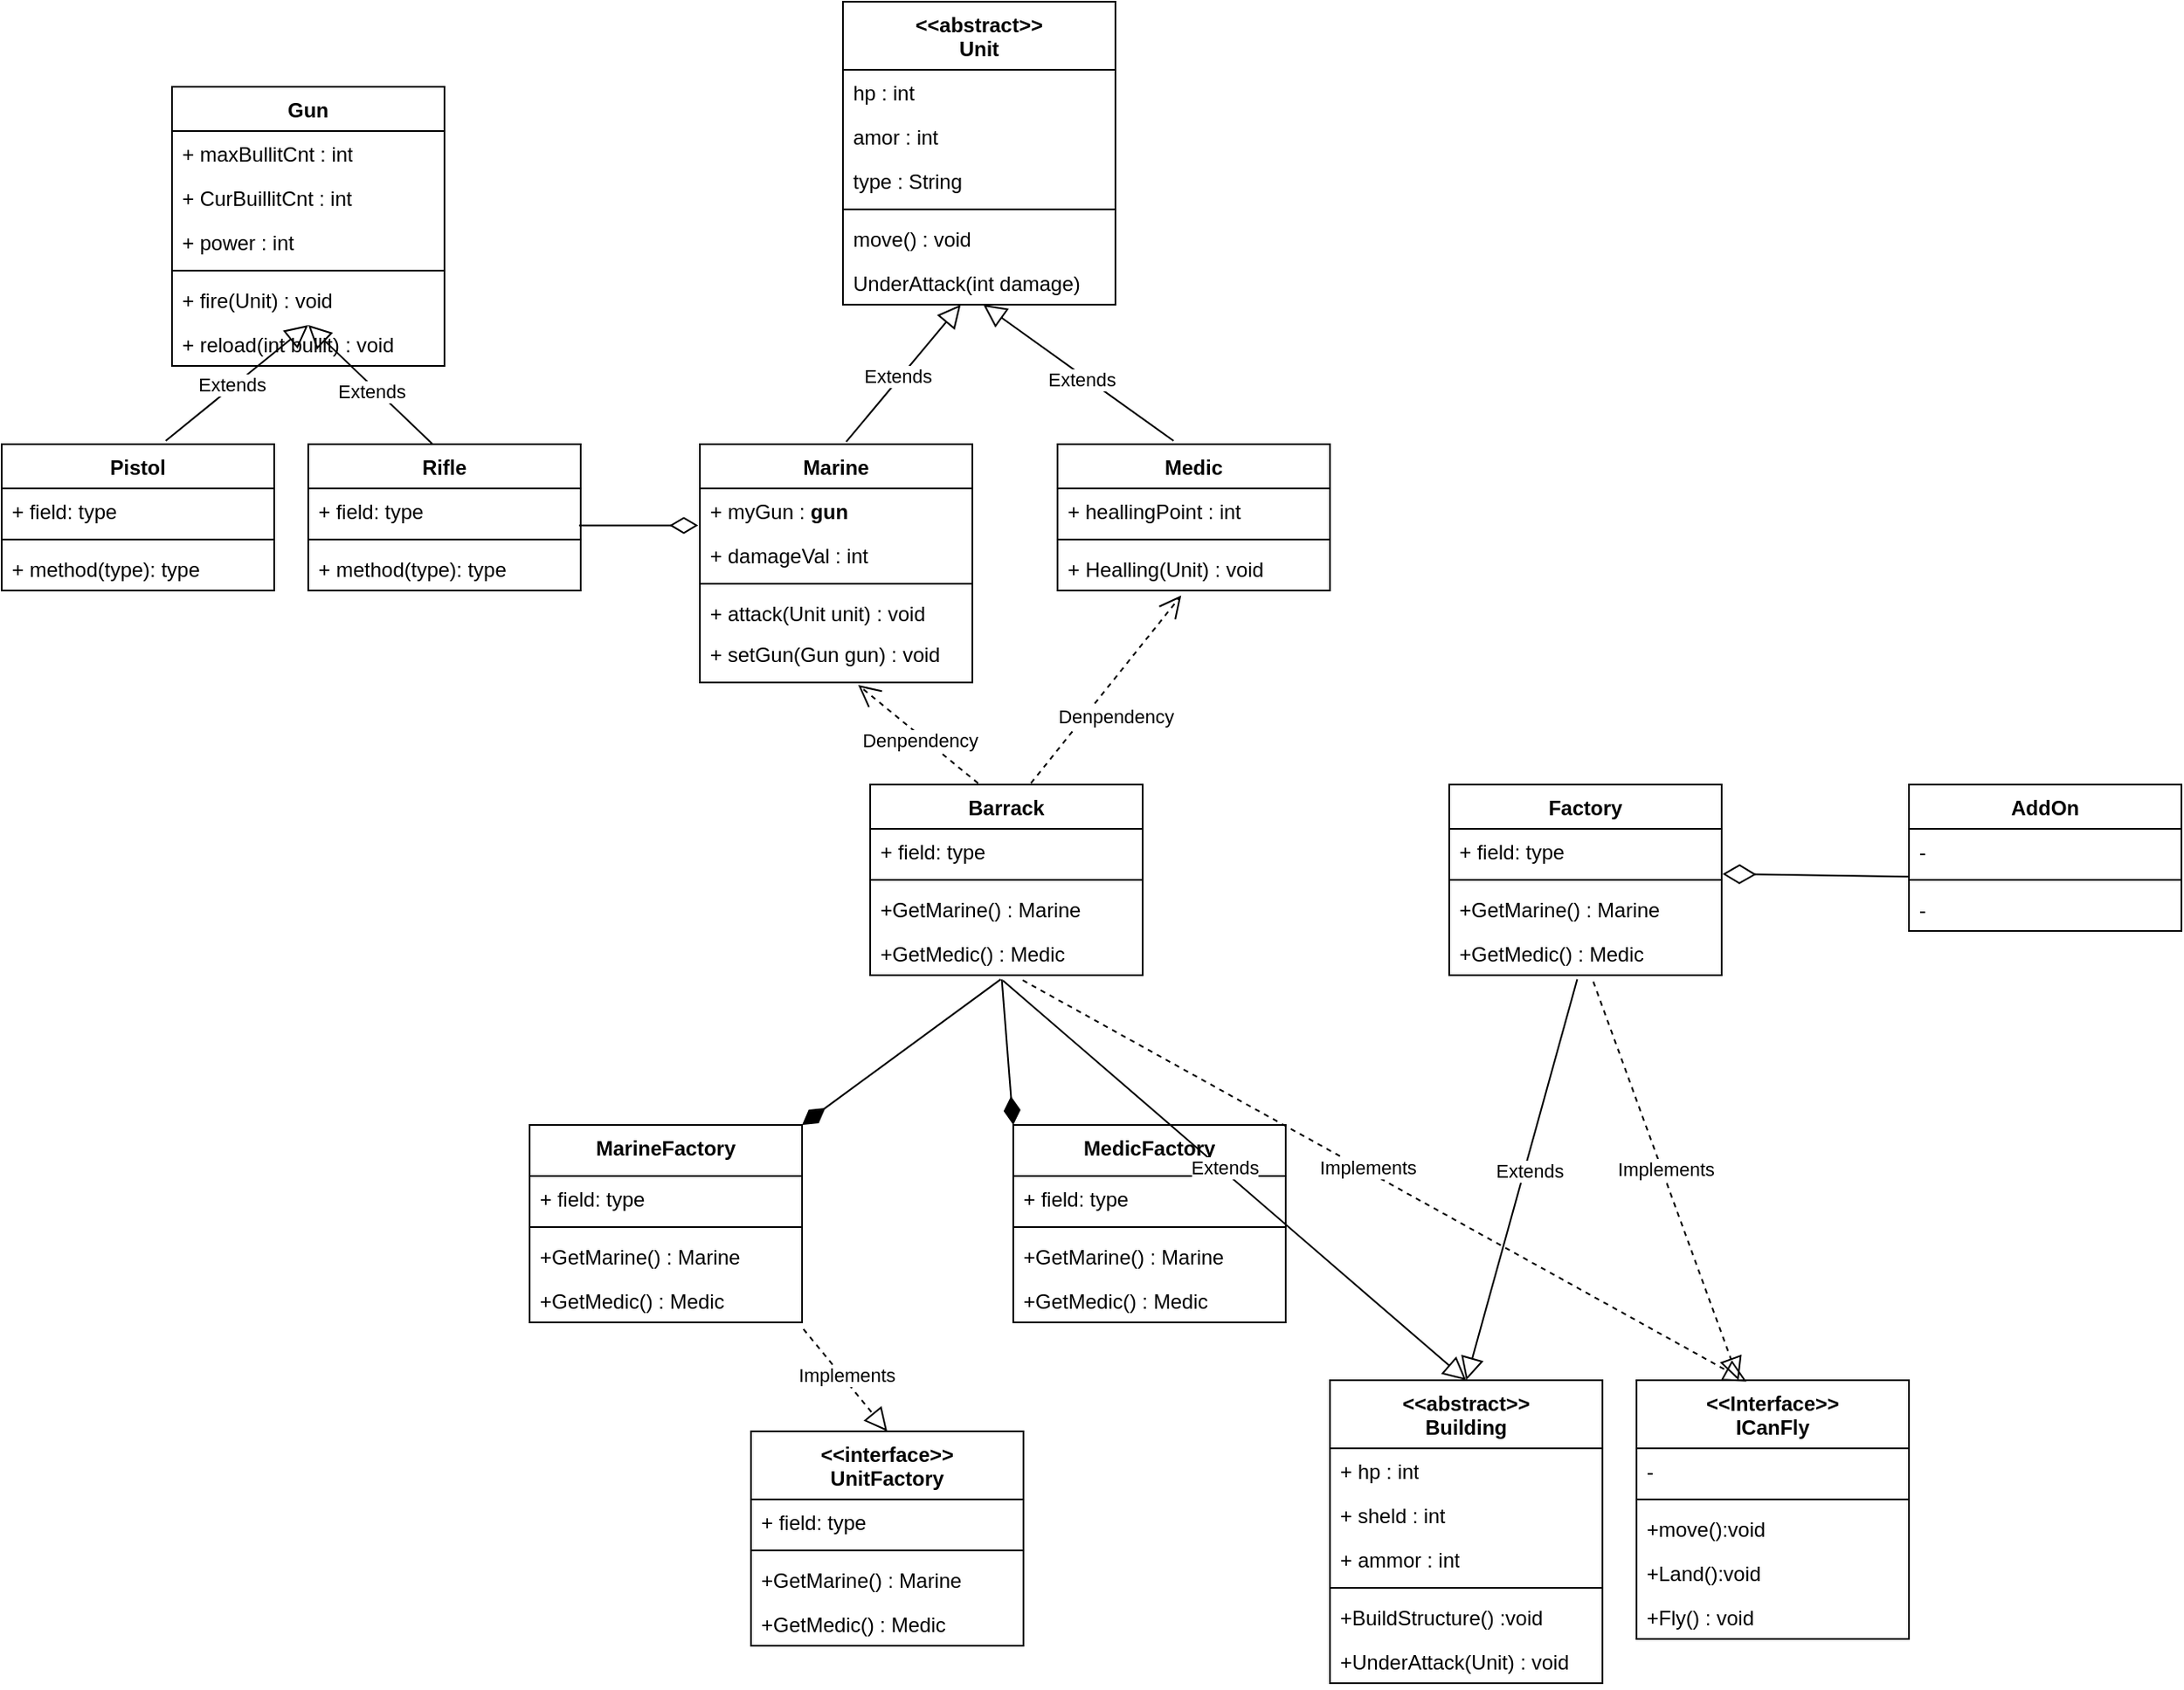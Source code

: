 <mxfile version="26.0.16">
  <diagram id="C5RBs43oDa-KdzZeNtuy" name="Page-1">
    <mxGraphModel dx="1597" dy="696" grid="1" gridSize="10" guides="1" tooltips="1" connect="1" arrows="1" fold="1" page="1" pageScale="1" pageWidth="827" pageHeight="1169" math="0" shadow="0">
      <root>
        <mxCell id="WIyWlLk6GJQsqaUBKTNV-0" />
        <mxCell id="WIyWlLk6GJQsqaUBKTNV-1" parent="WIyWlLk6GJQsqaUBKTNV-0" />
        <mxCell id="PVrwrn3sAUliG3SW16DB-0" value="&lt;div&gt;&amp;lt;&amp;lt;abstract&amp;gt;&amp;gt;&lt;br&gt;&lt;/div&gt;Unit&lt;div&gt;&lt;br&gt;&lt;/div&gt;" style="swimlane;fontStyle=1;align=center;verticalAlign=top;childLayout=stackLayout;horizontal=1;startSize=40;horizontalStack=0;resizeParent=1;resizeParentMax=0;resizeLast=0;collapsible=1;marginBottom=0;whiteSpace=wrap;html=1;" parent="WIyWlLk6GJQsqaUBKTNV-1" vertex="1">
          <mxGeometry x="414" y="100" width="160" height="178" as="geometry" />
        </mxCell>
        <mxCell id="PVrwrn3sAUliG3SW16DB-1" value="&lt;div&gt;hp : int&lt;/div&gt;" style="text;strokeColor=none;fillColor=none;align=left;verticalAlign=top;spacingLeft=4;spacingRight=4;overflow=hidden;rotatable=0;points=[[0,0.5],[1,0.5]];portConstraint=eastwest;whiteSpace=wrap;html=1;" parent="PVrwrn3sAUliG3SW16DB-0" vertex="1">
          <mxGeometry y="40" width="160" height="26" as="geometry" />
        </mxCell>
        <mxCell id="PVrwrn3sAUliG3SW16DB-9" value="&lt;div&gt;amor : int&lt;/div&gt;" style="text;strokeColor=none;fillColor=none;align=left;verticalAlign=top;spacingLeft=4;spacingRight=4;overflow=hidden;rotatable=0;points=[[0,0.5],[1,0.5]];portConstraint=eastwest;whiteSpace=wrap;html=1;" parent="PVrwrn3sAUliG3SW16DB-0" vertex="1">
          <mxGeometry y="66" width="160" height="26" as="geometry" />
        </mxCell>
        <mxCell id="PVrwrn3sAUliG3SW16DB-11" value="&lt;div&gt;type : String&lt;/div&gt;" style="text;strokeColor=none;fillColor=none;align=left;verticalAlign=top;spacingLeft=4;spacingRight=4;overflow=hidden;rotatable=0;points=[[0,0.5],[1,0.5]];portConstraint=eastwest;whiteSpace=wrap;html=1;" parent="PVrwrn3sAUliG3SW16DB-0" vertex="1">
          <mxGeometry y="92" width="160" height="26" as="geometry" />
        </mxCell>
        <mxCell id="PVrwrn3sAUliG3SW16DB-2" value="" style="line;strokeWidth=1;fillColor=none;align=left;verticalAlign=middle;spacingTop=-1;spacingLeft=3;spacingRight=3;rotatable=0;labelPosition=right;points=[];portConstraint=eastwest;strokeColor=inherit;" parent="PVrwrn3sAUliG3SW16DB-0" vertex="1">
          <mxGeometry y="118" width="160" height="8" as="geometry" />
        </mxCell>
        <mxCell id="PVrwrn3sAUliG3SW16DB-3" value="move() : void" style="text;strokeColor=none;fillColor=none;align=left;verticalAlign=top;spacingLeft=4;spacingRight=4;overflow=hidden;rotatable=0;points=[[0,0.5],[1,0.5]];portConstraint=eastwest;whiteSpace=wrap;html=1;" parent="PVrwrn3sAUliG3SW16DB-0" vertex="1">
          <mxGeometry y="126" width="160" height="26" as="geometry" />
        </mxCell>
        <mxCell id="PVrwrn3sAUliG3SW16DB-10" value="UnderAttack(int damage)" style="text;strokeColor=none;fillColor=none;align=left;verticalAlign=top;spacingLeft=4;spacingRight=4;overflow=hidden;rotatable=0;points=[[0,0.5],[1,0.5]];portConstraint=eastwest;whiteSpace=wrap;html=1;" parent="PVrwrn3sAUliG3SW16DB-0" vertex="1">
          <mxGeometry y="152" width="160" height="26" as="geometry" />
        </mxCell>
        <mxCell id="PVrwrn3sAUliG3SW16DB-16" value="Marine" style="swimlane;fontStyle=1;align=center;verticalAlign=top;childLayout=stackLayout;horizontal=1;startSize=26;horizontalStack=0;resizeParent=1;resizeParentMax=0;resizeLast=0;collapsible=1;marginBottom=0;whiteSpace=wrap;html=1;" parent="WIyWlLk6GJQsqaUBKTNV-1" vertex="1">
          <mxGeometry x="330" y="360" width="160" height="140" as="geometry" />
        </mxCell>
        <mxCell id="PVrwrn3sAUliG3SW16DB-17" value="&lt;div style=&quot;text-align: center;&quot;&gt;&lt;span style=&quot;background-color: initial;&quot;&gt;+ myGun : &lt;b&gt;gun&lt;/b&gt;&lt;/span&gt;&lt;/div&gt;" style="text;strokeColor=none;fillColor=none;align=left;verticalAlign=top;spacingLeft=4;spacingRight=4;overflow=hidden;rotatable=0;points=[[0,0.5],[1,0.5]];portConstraint=eastwest;whiteSpace=wrap;html=1;" parent="PVrwrn3sAUliG3SW16DB-16" vertex="1">
          <mxGeometry y="26" width="160" height="26" as="geometry" />
        </mxCell>
        <mxCell id="PVrwrn3sAUliG3SW16DB-34" value="+ damageVal : int" style="text;strokeColor=none;fillColor=none;align=left;verticalAlign=top;spacingLeft=4;spacingRight=4;overflow=hidden;rotatable=0;points=[[0,0.5],[1,0.5]];portConstraint=eastwest;whiteSpace=wrap;html=1;" parent="PVrwrn3sAUliG3SW16DB-16" vertex="1">
          <mxGeometry y="52" width="160" height="26" as="geometry" />
        </mxCell>
        <mxCell id="PVrwrn3sAUliG3SW16DB-18" value="" style="line;strokeWidth=1;fillColor=none;align=left;verticalAlign=middle;spacingTop=-1;spacingLeft=3;spacingRight=3;rotatable=0;labelPosition=right;points=[];portConstraint=eastwest;strokeColor=inherit;" parent="PVrwrn3sAUliG3SW16DB-16" vertex="1">
          <mxGeometry y="78" width="160" height="8" as="geometry" />
        </mxCell>
        <mxCell id="PVrwrn3sAUliG3SW16DB-19" value="+ attack(Unit unit) : void" style="text;strokeColor=none;fillColor=none;align=left;verticalAlign=top;spacingLeft=4;spacingRight=4;overflow=hidden;rotatable=0;points=[[0,0.5],[1,0.5]];portConstraint=eastwest;whiteSpace=wrap;html=1;" parent="PVrwrn3sAUliG3SW16DB-16" vertex="1">
          <mxGeometry y="86" width="160" height="24" as="geometry" />
        </mxCell>
        <mxCell id="ecRbHf5saWweQF6li6O--0" value="+ setGun(Gun gun) : void" style="text;strokeColor=none;fillColor=none;align=left;verticalAlign=top;spacingLeft=4;spacingRight=4;overflow=hidden;rotatable=0;points=[[0,0.5],[1,0.5]];portConstraint=eastwest;whiteSpace=wrap;html=1;" vertex="1" parent="PVrwrn3sAUliG3SW16DB-16">
          <mxGeometry y="110" width="160" height="30" as="geometry" />
        </mxCell>
        <mxCell id="PVrwrn3sAUliG3SW16DB-20" value="Medic" style="swimlane;fontStyle=1;align=center;verticalAlign=top;childLayout=stackLayout;horizontal=1;startSize=26;horizontalStack=0;resizeParent=1;resizeParentMax=0;resizeLast=0;collapsible=1;marginBottom=0;whiteSpace=wrap;html=1;" parent="WIyWlLk6GJQsqaUBKTNV-1" vertex="1">
          <mxGeometry x="540" y="360" width="160" height="86" as="geometry" />
        </mxCell>
        <mxCell id="PVrwrn3sAUliG3SW16DB-21" value="+ heallingPoint : int" style="text;strokeColor=none;fillColor=none;align=left;verticalAlign=top;spacingLeft=4;spacingRight=4;overflow=hidden;rotatable=0;points=[[0,0.5],[1,0.5]];portConstraint=eastwest;whiteSpace=wrap;html=1;" parent="PVrwrn3sAUliG3SW16DB-20" vertex="1">
          <mxGeometry y="26" width="160" height="26" as="geometry" />
        </mxCell>
        <mxCell id="PVrwrn3sAUliG3SW16DB-22" value="" style="line;strokeWidth=1;fillColor=none;align=left;verticalAlign=middle;spacingTop=-1;spacingLeft=3;spacingRight=3;rotatable=0;labelPosition=right;points=[];portConstraint=eastwest;strokeColor=inherit;" parent="PVrwrn3sAUliG3SW16DB-20" vertex="1">
          <mxGeometry y="52" width="160" height="8" as="geometry" />
        </mxCell>
        <mxCell id="PVrwrn3sAUliG3SW16DB-23" value="+ Healling(Unit) : void" style="text;strokeColor=none;fillColor=none;align=left;verticalAlign=top;spacingLeft=4;spacingRight=4;overflow=hidden;rotatable=0;points=[[0,0.5],[1,0.5]];portConstraint=eastwest;whiteSpace=wrap;html=1;" parent="PVrwrn3sAUliG3SW16DB-20" vertex="1">
          <mxGeometry y="60" width="160" height="26" as="geometry" />
        </mxCell>
        <mxCell id="PVrwrn3sAUliG3SW16DB-25" value="" style="endArrow=block;html=1;rounded=0;exitX=0.537;exitY=-0.01;exitDx=0;exitDy=0;exitPerimeter=0;endFill=0;endSize=11;" parent="WIyWlLk6GJQsqaUBKTNV-1" source="PVrwrn3sAUliG3SW16DB-16" target="PVrwrn3sAUliG3SW16DB-10" edge="1">
          <mxGeometry width="50" height="50" relative="1" as="geometry">
            <mxPoint x="414" y="360" as="sourcePoint" />
            <mxPoint x="480" y="280" as="targetPoint" />
          </mxGeometry>
        </mxCell>
        <mxCell id="PVrwrn3sAUliG3SW16DB-26" value="Extends" style="edgeLabel;html=1;align=center;verticalAlign=middle;resizable=0;points=[];" parent="PVrwrn3sAUliG3SW16DB-25" vertex="1" connectable="0">
          <mxGeometry x="-0.055" y="2" relative="1" as="geometry">
            <mxPoint as="offset" />
          </mxGeometry>
        </mxCell>
        <mxCell id="PVrwrn3sAUliG3SW16DB-27" value="" style="endArrow=block;html=1;rounded=0;exitX=0.426;exitY=-0.023;exitDx=0;exitDy=0;exitPerimeter=0;endFill=0;endSize=11;entryX=0.515;entryY=1;entryDx=0;entryDy=0;entryPerimeter=0;" parent="WIyWlLk6GJQsqaUBKTNV-1" source="PVrwrn3sAUliG3SW16DB-20" target="PVrwrn3sAUliG3SW16DB-10" edge="1">
          <mxGeometry width="50" height="50" relative="1" as="geometry">
            <mxPoint x="426" y="369" as="sourcePoint" />
            <mxPoint x="490" y="290" as="targetPoint" />
          </mxGeometry>
        </mxCell>
        <mxCell id="PVrwrn3sAUliG3SW16DB-28" value="Extends" style="edgeLabel;html=1;align=center;verticalAlign=middle;resizable=0;points=[];" parent="PVrwrn3sAUliG3SW16DB-27" vertex="1" connectable="0">
          <mxGeometry x="-0.055" y="2" relative="1" as="geometry">
            <mxPoint as="offset" />
          </mxGeometry>
        </mxCell>
        <mxCell id="PVrwrn3sAUliG3SW16DB-29" value="Rifle" style="swimlane;fontStyle=1;align=center;verticalAlign=top;childLayout=stackLayout;horizontal=1;startSize=26;horizontalStack=0;resizeParent=1;resizeParentMax=0;resizeLast=0;collapsible=1;marginBottom=0;whiteSpace=wrap;html=1;" parent="WIyWlLk6GJQsqaUBKTNV-1" vertex="1">
          <mxGeometry x="100" y="360" width="160" height="86" as="geometry" />
        </mxCell>
        <mxCell id="PVrwrn3sAUliG3SW16DB-30" value="+ field: type" style="text;strokeColor=none;fillColor=none;align=left;verticalAlign=top;spacingLeft=4;spacingRight=4;overflow=hidden;rotatable=0;points=[[0,0.5],[1,0.5]];portConstraint=eastwest;whiteSpace=wrap;html=1;" parent="PVrwrn3sAUliG3SW16DB-29" vertex="1">
          <mxGeometry y="26" width="160" height="26" as="geometry" />
        </mxCell>
        <mxCell id="PVrwrn3sAUliG3SW16DB-31" value="" style="line;strokeWidth=1;fillColor=none;align=left;verticalAlign=middle;spacingTop=-1;spacingLeft=3;spacingRight=3;rotatable=0;labelPosition=right;points=[];portConstraint=eastwest;strokeColor=inherit;" parent="PVrwrn3sAUliG3SW16DB-29" vertex="1">
          <mxGeometry y="52" width="160" height="8" as="geometry" />
        </mxCell>
        <mxCell id="PVrwrn3sAUliG3SW16DB-32" value="+ method(type): type" style="text;strokeColor=none;fillColor=none;align=left;verticalAlign=top;spacingLeft=4;spacingRight=4;overflow=hidden;rotatable=0;points=[[0,0.5],[1,0.5]];portConstraint=eastwest;whiteSpace=wrap;html=1;" parent="PVrwrn3sAUliG3SW16DB-29" vertex="1">
          <mxGeometry y="60" width="160" height="26" as="geometry" />
        </mxCell>
        <mxCell id="PVrwrn3sAUliG3SW16DB-33" value="" style="endArrow=diamondThin;html=1;rounded=0;exitX=0.994;exitY=0.835;exitDx=0;exitDy=0;exitPerimeter=0;entryX=-0.006;entryY=0.835;entryDx=0;entryDy=0;entryPerimeter=0;endFill=0;endSize=14;" parent="WIyWlLk6GJQsqaUBKTNV-1" source="PVrwrn3sAUliG3SW16DB-30" target="PVrwrn3sAUliG3SW16DB-17" edge="1">
          <mxGeometry width="50" height="50" relative="1" as="geometry">
            <mxPoint x="350" y="380" as="sourcePoint" />
            <mxPoint x="400" y="330" as="targetPoint" />
          </mxGeometry>
        </mxCell>
        <mxCell id="PVrwrn3sAUliG3SW16DB-35" value="Pistol" style="swimlane;fontStyle=1;align=center;verticalAlign=top;childLayout=stackLayout;horizontal=1;startSize=26;horizontalStack=0;resizeParent=1;resizeParentMax=0;resizeLast=0;collapsible=1;marginBottom=0;whiteSpace=wrap;html=1;" parent="WIyWlLk6GJQsqaUBKTNV-1" vertex="1">
          <mxGeometry x="-80" y="360" width="160" height="86" as="geometry" />
        </mxCell>
        <mxCell id="PVrwrn3sAUliG3SW16DB-36" value="+ field: type" style="text;strokeColor=none;fillColor=none;align=left;verticalAlign=top;spacingLeft=4;spacingRight=4;overflow=hidden;rotatable=0;points=[[0,0.5],[1,0.5]];portConstraint=eastwest;whiteSpace=wrap;html=1;" parent="PVrwrn3sAUliG3SW16DB-35" vertex="1">
          <mxGeometry y="26" width="160" height="26" as="geometry" />
        </mxCell>
        <mxCell id="PVrwrn3sAUliG3SW16DB-37" value="" style="line;strokeWidth=1;fillColor=none;align=left;verticalAlign=middle;spacingTop=-1;spacingLeft=3;spacingRight=3;rotatable=0;labelPosition=right;points=[];portConstraint=eastwest;strokeColor=inherit;" parent="PVrwrn3sAUliG3SW16DB-35" vertex="1">
          <mxGeometry y="52" width="160" height="8" as="geometry" />
        </mxCell>
        <mxCell id="PVrwrn3sAUliG3SW16DB-38" value="+ method(type): type" style="text;strokeColor=none;fillColor=none;align=left;verticalAlign=top;spacingLeft=4;spacingRight=4;overflow=hidden;rotatable=0;points=[[0,0.5],[1,0.5]];portConstraint=eastwest;whiteSpace=wrap;html=1;" parent="PVrwrn3sAUliG3SW16DB-35" vertex="1">
          <mxGeometry y="60" width="160" height="26" as="geometry" />
        </mxCell>
        <mxCell id="PVrwrn3sAUliG3SW16DB-39" value="Gun" style="swimlane;fontStyle=1;align=center;verticalAlign=top;childLayout=stackLayout;horizontal=1;startSize=26;horizontalStack=0;resizeParent=1;resizeParentMax=0;resizeLast=0;collapsible=1;marginBottom=0;whiteSpace=wrap;html=1;" parent="WIyWlLk6GJQsqaUBKTNV-1" vertex="1">
          <mxGeometry x="20" y="150" width="160" height="164" as="geometry" />
        </mxCell>
        <mxCell id="PVrwrn3sAUliG3SW16DB-40" value="+ maxBullitCnt : int" style="text;strokeColor=none;fillColor=none;align=left;verticalAlign=top;spacingLeft=4;spacingRight=4;overflow=hidden;rotatable=0;points=[[0,0.5],[1,0.5]];portConstraint=eastwest;whiteSpace=wrap;html=1;" parent="PVrwrn3sAUliG3SW16DB-39" vertex="1">
          <mxGeometry y="26" width="160" height="26" as="geometry" />
        </mxCell>
        <mxCell id="ecRbHf5saWweQF6li6O--1" value="+ CurBuillitCnt : int" style="text;strokeColor=none;fillColor=none;align=left;verticalAlign=top;spacingLeft=4;spacingRight=4;overflow=hidden;rotatable=0;points=[[0,0.5],[1,0.5]];portConstraint=eastwest;whiteSpace=wrap;html=1;" vertex="1" parent="PVrwrn3sAUliG3SW16DB-39">
          <mxGeometry y="52" width="160" height="26" as="geometry" />
        </mxCell>
        <mxCell id="PVrwrn3sAUliG3SW16DB-43" value="+ power : int" style="text;strokeColor=none;fillColor=none;align=left;verticalAlign=top;spacingLeft=4;spacingRight=4;overflow=hidden;rotatable=0;points=[[0,0.5],[1,0.5]];portConstraint=eastwest;whiteSpace=wrap;html=1;" parent="PVrwrn3sAUliG3SW16DB-39" vertex="1">
          <mxGeometry y="78" width="160" height="26" as="geometry" />
        </mxCell>
        <mxCell id="PVrwrn3sAUliG3SW16DB-41" value="" style="line;strokeWidth=1;fillColor=none;align=left;verticalAlign=middle;spacingTop=-1;spacingLeft=3;spacingRight=3;rotatable=0;labelPosition=right;points=[];portConstraint=eastwest;strokeColor=inherit;" parent="PVrwrn3sAUliG3SW16DB-39" vertex="1">
          <mxGeometry y="104" width="160" height="8" as="geometry" />
        </mxCell>
        <mxCell id="PVrwrn3sAUliG3SW16DB-42" value="+ fire(Unit) : void" style="text;strokeColor=none;fillColor=none;align=left;verticalAlign=top;spacingLeft=4;spacingRight=4;overflow=hidden;rotatable=0;points=[[0,0.5],[1,0.5]];portConstraint=eastwest;whiteSpace=wrap;html=1;" parent="PVrwrn3sAUliG3SW16DB-39" vertex="1">
          <mxGeometry y="112" width="160" height="26" as="geometry" />
        </mxCell>
        <mxCell id="PVrwrn3sAUliG3SW16DB-48" value="+ reload(int bullit) : void" style="text;strokeColor=none;fillColor=none;align=left;verticalAlign=top;spacingLeft=4;spacingRight=4;overflow=hidden;rotatable=0;points=[[0,0.5],[1,0.5]];portConstraint=eastwest;whiteSpace=wrap;html=1;" parent="PVrwrn3sAUliG3SW16DB-39" vertex="1">
          <mxGeometry y="138" width="160" height="26" as="geometry" />
        </mxCell>
        <mxCell id="PVrwrn3sAUliG3SW16DB-44" value="" style="endArrow=block;html=1;rounded=0;exitX=0.455;exitY=-0.003;exitDx=0;exitDy=0;exitPerimeter=0;endFill=0;endSize=11;" parent="WIyWlLk6GJQsqaUBKTNV-1" source="PVrwrn3sAUliG3SW16DB-29" edge="1">
          <mxGeometry width="50" height="50" relative="1" as="geometry">
            <mxPoint x="426" y="369" as="sourcePoint" />
            <mxPoint x="100" y="290" as="targetPoint" />
          </mxGeometry>
        </mxCell>
        <mxCell id="PVrwrn3sAUliG3SW16DB-45" value="Extends" style="edgeLabel;html=1;align=center;verticalAlign=middle;resizable=0;points=[];" parent="PVrwrn3sAUliG3SW16DB-44" vertex="1" connectable="0">
          <mxGeometry x="-0.055" y="2" relative="1" as="geometry">
            <mxPoint as="offset" />
          </mxGeometry>
        </mxCell>
        <mxCell id="PVrwrn3sAUliG3SW16DB-46" value="" style="endArrow=block;html=1;rounded=0;exitX=0.602;exitY=-0.023;exitDx=0;exitDy=0;exitPerimeter=0;endFill=0;endSize=11;" parent="WIyWlLk6GJQsqaUBKTNV-1" source="PVrwrn3sAUliG3SW16DB-35" edge="1">
          <mxGeometry width="50" height="50" relative="1" as="geometry">
            <mxPoint x="183" y="370" as="sourcePoint" />
            <mxPoint x="100" y="290" as="targetPoint" />
          </mxGeometry>
        </mxCell>
        <mxCell id="PVrwrn3sAUliG3SW16DB-47" value="Extends" style="edgeLabel;html=1;align=center;verticalAlign=middle;resizable=0;points=[];" parent="PVrwrn3sAUliG3SW16DB-46" vertex="1" connectable="0">
          <mxGeometry x="-0.055" y="2" relative="1" as="geometry">
            <mxPoint as="offset" />
          </mxGeometry>
        </mxCell>
        <mxCell id="PVrwrn3sAUliG3SW16DB-49" value="Barrack" style="swimlane;fontStyle=1;align=center;verticalAlign=top;childLayout=stackLayout;horizontal=1;startSize=26;horizontalStack=0;resizeParent=1;resizeParentMax=0;resizeLast=0;collapsible=1;marginBottom=0;whiteSpace=wrap;html=1;" parent="WIyWlLk6GJQsqaUBKTNV-1" vertex="1">
          <mxGeometry x="430" y="560" width="160" height="112" as="geometry" />
        </mxCell>
        <mxCell id="PVrwrn3sAUliG3SW16DB-50" value="+ field: type" style="text;strokeColor=none;fillColor=none;align=left;verticalAlign=top;spacingLeft=4;spacingRight=4;overflow=hidden;rotatable=0;points=[[0,0.5],[1,0.5]];portConstraint=eastwest;whiteSpace=wrap;html=1;" parent="PVrwrn3sAUliG3SW16DB-49" vertex="1">
          <mxGeometry y="26" width="160" height="26" as="geometry" />
        </mxCell>
        <mxCell id="PVrwrn3sAUliG3SW16DB-51" value="" style="line;strokeWidth=1;fillColor=none;align=left;verticalAlign=middle;spacingTop=-1;spacingLeft=3;spacingRight=3;rotatable=0;labelPosition=right;points=[];portConstraint=eastwest;strokeColor=inherit;" parent="PVrwrn3sAUliG3SW16DB-49" vertex="1">
          <mxGeometry y="52" width="160" height="8" as="geometry" />
        </mxCell>
        <mxCell id="PVrwrn3sAUliG3SW16DB-52" value="+GetMarine() : Marine" style="text;strokeColor=none;fillColor=none;align=left;verticalAlign=top;spacingLeft=4;spacingRight=4;overflow=hidden;rotatable=0;points=[[0,0.5],[1,0.5]];portConstraint=eastwest;whiteSpace=wrap;html=1;" parent="PVrwrn3sAUliG3SW16DB-49" vertex="1">
          <mxGeometry y="60" width="160" height="26" as="geometry" />
        </mxCell>
        <mxCell id="PVrwrn3sAUliG3SW16DB-53" value="+GetMedic() : Medic" style="text;strokeColor=none;fillColor=none;align=left;verticalAlign=top;spacingLeft=4;spacingRight=4;overflow=hidden;rotatable=0;points=[[0,0.5],[1,0.5]];portConstraint=eastwest;whiteSpace=wrap;html=1;" parent="PVrwrn3sAUliG3SW16DB-49" vertex="1">
          <mxGeometry y="86" width="160" height="26" as="geometry" />
        </mxCell>
        <mxCell id="PVrwrn3sAUliG3SW16DB-54" value="" style="endArrow=open;html=1;rounded=0;exitX=0.396;exitY=-0.007;exitDx=0;exitDy=0;exitPerimeter=0;endFill=0;endSize=11;dashed=1;entryX=0.581;entryY=1.05;entryDx=0;entryDy=0;entryPerimeter=0;" parent="WIyWlLk6GJQsqaUBKTNV-1" source="PVrwrn3sAUliG3SW16DB-49" edge="1" target="ecRbHf5saWweQF6li6O--0">
          <mxGeometry width="50" height="50" relative="1" as="geometry">
            <mxPoint x="487" y="542" as="sourcePoint" />
            <mxPoint x="414" y="472" as="targetPoint" />
          </mxGeometry>
        </mxCell>
        <mxCell id="PVrwrn3sAUliG3SW16DB-55" value="Denpendency" style="edgeLabel;html=1;align=center;verticalAlign=middle;resizable=0;points=[];" parent="PVrwrn3sAUliG3SW16DB-54" vertex="1" connectable="0">
          <mxGeometry x="-0.055" y="2" relative="1" as="geometry">
            <mxPoint as="offset" />
          </mxGeometry>
        </mxCell>
        <mxCell id="PVrwrn3sAUliG3SW16DB-56" value="" style="endArrow=open;html=1;rounded=0;exitX=0.59;exitY=-0.007;exitDx=0;exitDy=0;exitPerimeter=0;endFill=0;endSize=11;entryX=0.454;entryY=1.111;entryDx=0;entryDy=0;entryPerimeter=0;dashed=1;" parent="WIyWlLk6GJQsqaUBKTNV-1" source="PVrwrn3sAUliG3SW16DB-49" target="PVrwrn3sAUliG3SW16DB-23" edge="1">
          <mxGeometry width="50" height="50" relative="1" as="geometry">
            <mxPoint x="503" y="569" as="sourcePoint" />
            <mxPoint x="424" y="482" as="targetPoint" />
          </mxGeometry>
        </mxCell>
        <mxCell id="PVrwrn3sAUliG3SW16DB-57" value="Denpendency" style="edgeLabel;html=1;align=center;verticalAlign=middle;resizable=0;points=[];" parent="PVrwrn3sAUliG3SW16DB-56" vertex="1" connectable="0">
          <mxGeometry x="-0.055" y="2" relative="1" as="geometry">
            <mxPoint x="9" y="14" as="offset" />
          </mxGeometry>
        </mxCell>
        <mxCell id="PVrwrn3sAUliG3SW16DB-63" value="&amp;lt;&amp;lt;interface&amp;gt;&amp;gt;&lt;div&gt;UnitFactory&lt;/div&gt;" style="swimlane;fontStyle=1;align=center;verticalAlign=top;childLayout=stackLayout;horizontal=1;startSize=40;horizontalStack=0;resizeParent=1;resizeParentMax=0;resizeLast=0;collapsible=1;marginBottom=0;whiteSpace=wrap;html=1;" parent="WIyWlLk6GJQsqaUBKTNV-1" vertex="1">
          <mxGeometry x="360" y="940" width="160" height="126" as="geometry" />
        </mxCell>
        <mxCell id="PVrwrn3sAUliG3SW16DB-64" value="+ field: type" style="text;strokeColor=none;fillColor=none;align=left;verticalAlign=top;spacingLeft=4;spacingRight=4;overflow=hidden;rotatable=0;points=[[0,0.5],[1,0.5]];portConstraint=eastwest;whiteSpace=wrap;html=1;" parent="PVrwrn3sAUliG3SW16DB-63" vertex="1">
          <mxGeometry y="40" width="160" height="26" as="geometry" />
        </mxCell>
        <mxCell id="PVrwrn3sAUliG3SW16DB-65" value="" style="line;strokeWidth=1;fillColor=none;align=left;verticalAlign=middle;spacingTop=-1;spacingLeft=3;spacingRight=3;rotatable=0;labelPosition=right;points=[];portConstraint=eastwest;strokeColor=inherit;" parent="PVrwrn3sAUliG3SW16DB-63" vertex="1">
          <mxGeometry y="66" width="160" height="8" as="geometry" />
        </mxCell>
        <mxCell id="PVrwrn3sAUliG3SW16DB-66" value="+GetMarine() : Marine" style="text;strokeColor=none;fillColor=none;align=left;verticalAlign=top;spacingLeft=4;spacingRight=4;overflow=hidden;rotatable=0;points=[[0,0.5],[1,0.5]];portConstraint=eastwest;whiteSpace=wrap;html=1;" parent="PVrwrn3sAUliG3SW16DB-63" vertex="1">
          <mxGeometry y="74" width="160" height="26" as="geometry" />
        </mxCell>
        <mxCell id="PVrwrn3sAUliG3SW16DB-67" value="+GetMedic() : Medic" style="text;strokeColor=none;fillColor=none;align=left;verticalAlign=top;spacingLeft=4;spacingRight=4;overflow=hidden;rotatable=0;points=[[0,0.5],[1,0.5]];portConstraint=eastwest;whiteSpace=wrap;html=1;" parent="PVrwrn3sAUliG3SW16DB-63" vertex="1">
          <mxGeometry y="100" width="160" height="26" as="geometry" />
        </mxCell>
        <mxCell id="PVrwrn3sAUliG3SW16DB-68" value="MarineFactory" style="swimlane;fontStyle=1;align=center;verticalAlign=top;childLayout=stackLayout;horizontal=1;startSize=30;horizontalStack=0;resizeParent=1;resizeParentMax=0;resizeLast=0;collapsible=1;marginBottom=0;whiteSpace=wrap;html=1;" parent="WIyWlLk6GJQsqaUBKTNV-1" vertex="1">
          <mxGeometry x="230" y="760" width="160" height="116" as="geometry" />
        </mxCell>
        <mxCell id="PVrwrn3sAUliG3SW16DB-69" value="+ field: type" style="text;strokeColor=none;fillColor=none;align=left;verticalAlign=top;spacingLeft=4;spacingRight=4;overflow=hidden;rotatable=0;points=[[0,0.5],[1,0.5]];portConstraint=eastwest;whiteSpace=wrap;html=1;" parent="PVrwrn3sAUliG3SW16DB-68" vertex="1">
          <mxGeometry y="30" width="160" height="26" as="geometry" />
        </mxCell>
        <mxCell id="PVrwrn3sAUliG3SW16DB-70" value="" style="line;strokeWidth=1;fillColor=none;align=left;verticalAlign=middle;spacingTop=-1;spacingLeft=3;spacingRight=3;rotatable=0;labelPosition=right;points=[];portConstraint=eastwest;strokeColor=inherit;" parent="PVrwrn3sAUliG3SW16DB-68" vertex="1">
          <mxGeometry y="56" width="160" height="8" as="geometry" />
        </mxCell>
        <mxCell id="PVrwrn3sAUliG3SW16DB-71" value="+GetMarine() : Marine" style="text;strokeColor=none;fillColor=none;align=left;verticalAlign=top;spacingLeft=4;spacingRight=4;overflow=hidden;rotatable=0;points=[[0,0.5],[1,0.5]];portConstraint=eastwest;whiteSpace=wrap;html=1;" parent="PVrwrn3sAUliG3SW16DB-68" vertex="1">
          <mxGeometry y="64" width="160" height="26" as="geometry" />
        </mxCell>
        <mxCell id="PVrwrn3sAUliG3SW16DB-72" value="+GetMedic() : Medic" style="text;strokeColor=none;fillColor=none;align=left;verticalAlign=top;spacingLeft=4;spacingRight=4;overflow=hidden;rotatable=0;points=[[0,0.5],[1,0.5]];portConstraint=eastwest;whiteSpace=wrap;html=1;" parent="PVrwrn3sAUliG3SW16DB-68" vertex="1">
          <mxGeometry y="90" width="160" height="26" as="geometry" />
        </mxCell>
        <mxCell id="PVrwrn3sAUliG3SW16DB-73" value="MedicFactory" style="swimlane;fontStyle=1;align=center;verticalAlign=top;childLayout=stackLayout;horizontal=1;startSize=30;horizontalStack=0;resizeParent=1;resizeParentMax=0;resizeLast=0;collapsible=1;marginBottom=0;whiteSpace=wrap;html=1;" parent="WIyWlLk6GJQsqaUBKTNV-1" vertex="1">
          <mxGeometry x="514" y="760" width="160" height="116" as="geometry" />
        </mxCell>
        <mxCell id="PVrwrn3sAUliG3SW16DB-74" value="+ field: type" style="text;strokeColor=none;fillColor=none;align=left;verticalAlign=top;spacingLeft=4;spacingRight=4;overflow=hidden;rotatable=0;points=[[0,0.5],[1,0.5]];portConstraint=eastwest;whiteSpace=wrap;html=1;" parent="PVrwrn3sAUliG3SW16DB-73" vertex="1">
          <mxGeometry y="30" width="160" height="26" as="geometry" />
        </mxCell>
        <mxCell id="PVrwrn3sAUliG3SW16DB-75" value="" style="line;strokeWidth=1;fillColor=none;align=left;verticalAlign=middle;spacingTop=-1;spacingLeft=3;spacingRight=3;rotatable=0;labelPosition=right;points=[];portConstraint=eastwest;strokeColor=inherit;" parent="PVrwrn3sAUliG3SW16DB-73" vertex="1">
          <mxGeometry y="56" width="160" height="8" as="geometry" />
        </mxCell>
        <mxCell id="PVrwrn3sAUliG3SW16DB-76" value="+GetMarine() : Marine" style="text;strokeColor=none;fillColor=none;align=left;verticalAlign=top;spacingLeft=4;spacingRight=4;overflow=hidden;rotatable=0;points=[[0,0.5],[1,0.5]];portConstraint=eastwest;whiteSpace=wrap;html=1;" parent="PVrwrn3sAUliG3SW16DB-73" vertex="1">
          <mxGeometry y="64" width="160" height="26" as="geometry" />
        </mxCell>
        <mxCell id="PVrwrn3sAUliG3SW16DB-77" value="+GetMedic() : Medic" style="text;strokeColor=none;fillColor=none;align=left;verticalAlign=top;spacingLeft=4;spacingRight=4;overflow=hidden;rotatable=0;points=[[0,0.5],[1,0.5]];portConstraint=eastwest;whiteSpace=wrap;html=1;" parent="PVrwrn3sAUliG3SW16DB-73" vertex="1">
          <mxGeometry y="90" width="160" height="26" as="geometry" />
        </mxCell>
        <mxCell id="PVrwrn3sAUliG3SW16DB-79" value="" style="endArrow=block;html=1;rounded=0;exitX=1.005;exitY=1.151;exitDx=0;exitDy=0;exitPerimeter=0;endFill=0;endSize=11;entryX=0.5;entryY=0;entryDx=0;entryDy=0;dashed=1;" parent="WIyWlLk6GJQsqaUBKTNV-1" source="PVrwrn3sAUliG3SW16DB-72" target="PVrwrn3sAUliG3SW16DB-63" edge="1">
          <mxGeometry width="50" height="50" relative="1" as="geometry">
            <mxPoint x="370" y="831" as="sourcePoint" />
            <mxPoint x="437" y="750" as="targetPoint" />
          </mxGeometry>
        </mxCell>
        <mxCell id="PVrwrn3sAUliG3SW16DB-80" value="Implements" style="edgeLabel;html=1;align=center;verticalAlign=middle;resizable=0;points=[];" parent="PVrwrn3sAUliG3SW16DB-79" vertex="1" connectable="0">
          <mxGeometry x="-0.055" y="2" relative="1" as="geometry">
            <mxPoint as="offset" />
          </mxGeometry>
        </mxCell>
        <mxCell id="PVrwrn3sAUliG3SW16DB-81" value="" style="endArrow=block;html=1;rounded=0;exitX=0.487;exitY=1.119;exitDx=0;exitDy=0;exitPerimeter=0;endFill=0;endSize=11;" parent="WIyWlLk6GJQsqaUBKTNV-1" source="PVrwrn3sAUliG3SW16DB-53" edge="1">
          <mxGeometry width="50" height="50" relative="1" as="geometry">
            <mxPoint x="381" y="890" as="sourcePoint" />
            <mxPoint x="780" y="910" as="targetPoint" />
          </mxGeometry>
        </mxCell>
        <mxCell id="PVrwrn3sAUliG3SW16DB-82" value="Extends" style="edgeLabel;html=1;align=center;verticalAlign=middle;resizable=0;points=[];" parent="PVrwrn3sAUliG3SW16DB-81" vertex="1" connectable="0">
          <mxGeometry x="-0.055" y="2" relative="1" as="geometry">
            <mxPoint as="offset" />
          </mxGeometry>
        </mxCell>
        <mxCell id="PVrwrn3sAUliG3SW16DB-83" value="" style="endArrow=diamondThin;html=1;rounded=0;exitX=0.479;exitY=1.093;exitDx=0;exitDy=0;exitPerimeter=0;entryX=1;entryY=0;entryDx=0;entryDy=0;endFill=1;endSize=14;" parent="WIyWlLk6GJQsqaUBKTNV-1" source="PVrwrn3sAUliG3SW16DB-53" target="PVrwrn3sAUliG3SW16DB-68" edge="1">
          <mxGeometry width="50" height="50" relative="1" as="geometry">
            <mxPoint x="269" y="418" as="sourcePoint" />
            <mxPoint x="339" y="418" as="targetPoint" />
          </mxGeometry>
        </mxCell>
        <mxCell id="PVrwrn3sAUliG3SW16DB-84" value="" style="endArrow=diamondThin;html=1;rounded=0;exitX=0.483;exitY=1.093;exitDx=0;exitDy=0;exitPerimeter=0;entryX=0;entryY=0;entryDx=0;entryDy=0;endFill=1;endSize=14;" parent="WIyWlLk6GJQsqaUBKTNV-1" source="PVrwrn3sAUliG3SW16DB-53" target="PVrwrn3sAUliG3SW16DB-73" edge="1">
          <mxGeometry width="50" height="50" relative="1" as="geometry">
            <mxPoint x="517" y="684" as="sourcePoint" />
            <mxPoint x="460" y="770" as="targetPoint" />
          </mxGeometry>
        </mxCell>
        <mxCell id="PVrwrn3sAUliG3SW16DB-85" value="Factory" style="swimlane;fontStyle=1;align=center;verticalAlign=top;childLayout=stackLayout;horizontal=1;startSize=26;horizontalStack=0;resizeParent=1;resizeParentMax=0;resizeLast=0;collapsible=1;marginBottom=0;whiteSpace=wrap;html=1;" parent="WIyWlLk6GJQsqaUBKTNV-1" vertex="1">
          <mxGeometry x="770" y="560" width="160" height="112" as="geometry">
            <mxRectangle x="760" y="560" width="80" height="30" as="alternateBounds" />
          </mxGeometry>
        </mxCell>
        <mxCell id="PVrwrn3sAUliG3SW16DB-86" value="+ field: type" style="text;strokeColor=none;fillColor=none;align=left;verticalAlign=top;spacingLeft=4;spacingRight=4;overflow=hidden;rotatable=0;points=[[0,0.5],[1,0.5]];portConstraint=eastwest;whiteSpace=wrap;html=1;" parent="PVrwrn3sAUliG3SW16DB-85" vertex="1">
          <mxGeometry y="26" width="160" height="26" as="geometry" />
        </mxCell>
        <mxCell id="PVrwrn3sAUliG3SW16DB-87" value="" style="line;strokeWidth=1;fillColor=none;align=left;verticalAlign=middle;spacingTop=-1;spacingLeft=3;spacingRight=3;rotatable=0;labelPosition=right;points=[];portConstraint=eastwest;strokeColor=inherit;" parent="PVrwrn3sAUliG3SW16DB-85" vertex="1">
          <mxGeometry y="52" width="160" height="8" as="geometry" />
        </mxCell>
        <mxCell id="PVrwrn3sAUliG3SW16DB-88" value="+GetMarine() : Marine" style="text;strokeColor=none;fillColor=none;align=left;verticalAlign=top;spacingLeft=4;spacingRight=4;overflow=hidden;rotatable=0;points=[[0,0.5],[1,0.5]];portConstraint=eastwest;whiteSpace=wrap;html=1;" parent="PVrwrn3sAUliG3SW16DB-85" vertex="1">
          <mxGeometry y="60" width="160" height="26" as="geometry" />
        </mxCell>
        <mxCell id="PVrwrn3sAUliG3SW16DB-89" value="+GetMedic() : Medic" style="text;strokeColor=none;fillColor=none;align=left;verticalAlign=top;spacingLeft=4;spacingRight=4;overflow=hidden;rotatable=0;points=[[0,0.5],[1,0.5]];portConstraint=eastwest;whiteSpace=wrap;html=1;" parent="PVrwrn3sAUliG3SW16DB-85" vertex="1">
          <mxGeometry y="86" width="160" height="26" as="geometry" />
        </mxCell>
        <mxCell id="PVrwrn3sAUliG3SW16DB-90" value="&lt;div&gt;&amp;lt;&amp;lt;abstract&amp;gt;&amp;gt;&lt;/div&gt;Building" style="swimlane;fontStyle=1;align=center;verticalAlign=top;childLayout=stackLayout;horizontal=1;startSize=40;horizontalStack=0;resizeParent=1;resizeParentMax=0;resizeLast=0;collapsible=1;marginBottom=0;whiteSpace=wrap;html=1;" parent="WIyWlLk6GJQsqaUBKTNV-1" vertex="1">
          <mxGeometry x="700" y="910" width="160" height="178" as="geometry">
            <mxRectangle x="760" y="560" width="80" height="30" as="alternateBounds" />
          </mxGeometry>
        </mxCell>
        <mxCell id="PVrwrn3sAUliG3SW16DB-91" value="+ hp : int" style="text;strokeColor=none;fillColor=none;align=left;verticalAlign=top;spacingLeft=4;spacingRight=4;overflow=hidden;rotatable=0;points=[[0,0.5],[1,0.5]];portConstraint=eastwest;whiteSpace=wrap;html=1;" parent="PVrwrn3sAUliG3SW16DB-90" vertex="1">
          <mxGeometry y="40" width="160" height="26" as="geometry" />
        </mxCell>
        <mxCell id="PVrwrn3sAUliG3SW16DB-95" value="+ sheld : int&lt;div&gt;&lt;br&gt;&lt;/div&gt;" style="text;strokeColor=none;fillColor=none;align=left;verticalAlign=top;spacingLeft=4;spacingRight=4;overflow=hidden;rotatable=0;points=[[0,0.5],[1,0.5]];portConstraint=eastwest;whiteSpace=wrap;html=1;" parent="PVrwrn3sAUliG3SW16DB-90" vertex="1">
          <mxGeometry y="66" width="160" height="26" as="geometry" />
        </mxCell>
        <mxCell id="PVrwrn3sAUliG3SW16DB-96" value="&lt;div&gt;+ ammor : int&lt;/div&gt;" style="text;strokeColor=none;fillColor=none;align=left;verticalAlign=top;spacingLeft=4;spacingRight=4;overflow=hidden;rotatable=0;points=[[0,0.5],[1,0.5]];portConstraint=eastwest;whiteSpace=wrap;html=1;" parent="PVrwrn3sAUliG3SW16DB-90" vertex="1">
          <mxGeometry y="92" width="160" height="26" as="geometry" />
        </mxCell>
        <mxCell id="PVrwrn3sAUliG3SW16DB-92" value="" style="line;strokeWidth=1;fillColor=none;align=left;verticalAlign=middle;spacingTop=-1;spacingLeft=3;spacingRight=3;rotatable=0;labelPosition=right;points=[];portConstraint=eastwest;strokeColor=inherit;" parent="PVrwrn3sAUliG3SW16DB-90" vertex="1">
          <mxGeometry y="118" width="160" height="8" as="geometry" />
        </mxCell>
        <mxCell id="PVrwrn3sAUliG3SW16DB-93" value="+BuildStructure() :void" style="text;strokeColor=none;fillColor=none;align=left;verticalAlign=top;spacingLeft=4;spacingRight=4;overflow=hidden;rotatable=0;points=[[0,0.5],[1,0.5]];portConstraint=eastwest;whiteSpace=wrap;html=1;" parent="PVrwrn3sAUliG3SW16DB-90" vertex="1">
          <mxGeometry y="126" width="160" height="26" as="geometry" />
        </mxCell>
        <mxCell id="PVrwrn3sAUliG3SW16DB-94" value="+UnderAttack(Unit) : void" style="text;strokeColor=none;fillColor=none;align=left;verticalAlign=top;spacingLeft=4;spacingRight=4;overflow=hidden;rotatable=0;points=[[0,0.5],[1,0.5]];portConstraint=eastwest;whiteSpace=wrap;html=1;" parent="PVrwrn3sAUliG3SW16DB-90" vertex="1">
          <mxGeometry y="152" width="160" height="26" as="geometry" />
        </mxCell>
        <mxCell id="PVrwrn3sAUliG3SW16DB-104" value="" style="endArrow=block;html=1;rounded=0;exitX=0.47;exitY=1.093;exitDx=0;exitDy=0;exitPerimeter=0;endFill=0;endSize=11;entryX=0.5;entryY=0;entryDx=0;entryDy=0;" parent="WIyWlLk6GJQsqaUBKTNV-1" source="PVrwrn3sAUliG3SW16DB-89" target="PVrwrn3sAUliG3SW16DB-90" edge="1">
          <mxGeometry width="50" height="50" relative="1" as="geometry">
            <mxPoint x="518" y="685" as="sourcePoint" />
            <mxPoint x="783" y="922" as="targetPoint" />
          </mxGeometry>
        </mxCell>
        <mxCell id="PVrwrn3sAUliG3SW16DB-105" value="Extends" style="edgeLabel;html=1;align=center;verticalAlign=middle;resizable=0;points=[];" parent="PVrwrn3sAUliG3SW16DB-104" vertex="1" connectable="0">
          <mxGeometry x="-0.055" y="2" relative="1" as="geometry">
            <mxPoint as="offset" />
          </mxGeometry>
        </mxCell>
        <mxCell id="PVrwrn3sAUliG3SW16DB-106" value="&amp;lt;&amp;lt;Interface&amp;gt;&amp;gt;&lt;div&gt;&lt;/div&gt;&lt;div&gt;ICanFly&lt;/div&gt;" style="swimlane;fontStyle=1;align=center;verticalAlign=top;childLayout=stackLayout;horizontal=1;startSize=40;horizontalStack=0;resizeParent=1;resizeParentMax=0;resizeLast=0;collapsible=1;marginBottom=0;whiteSpace=wrap;html=1;" parent="WIyWlLk6GJQsqaUBKTNV-1" vertex="1">
          <mxGeometry x="880" y="910" width="160" height="152" as="geometry">
            <mxRectangle x="760" y="560" width="80" height="30" as="alternateBounds" />
          </mxGeometry>
        </mxCell>
        <mxCell id="PVrwrn3sAUliG3SW16DB-107" value="-" style="text;strokeColor=none;fillColor=none;align=left;verticalAlign=top;spacingLeft=4;spacingRight=4;overflow=hidden;rotatable=0;points=[[0,0.5],[1,0.5]];portConstraint=eastwest;whiteSpace=wrap;html=1;" parent="PVrwrn3sAUliG3SW16DB-106" vertex="1">
          <mxGeometry y="40" width="160" height="26" as="geometry" />
        </mxCell>
        <mxCell id="PVrwrn3sAUliG3SW16DB-110" value="" style="line;strokeWidth=1;fillColor=none;align=left;verticalAlign=middle;spacingTop=-1;spacingLeft=3;spacingRight=3;rotatable=0;labelPosition=right;points=[];portConstraint=eastwest;strokeColor=inherit;" parent="PVrwrn3sAUliG3SW16DB-106" vertex="1">
          <mxGeometry y="66" width="160" height="8" as="geometry" />
        </mxCell>
        <mxCell id="PVrwrn3sAUliG3SW16DB-111" value="+move():void" style="text;strokeColor=none;fillColor=none;align=left;verticalAlign=top;spacingLeft=4;spacingRight=4;overflow=hidden;rotatable=0;points=[[0,0.5],[1,0.5]];portConstraint=eastwest;whiteSpace=wrap;html=1;" parent="PVrwrn3sAUliG3SW16DB-106" vertex="1">
          <mxGeometry y="74" width="160" height="26" as="geometry" />
        </mxCell>
        <mxCell id="PVrwrn3sAUliG3SW16DB-112" value="+Land():void" style="text;strokeColor=none;fillColor=none;align=left;verticalAlign=top;spacingLeft=4;spacingRight=4;overflow=hidden;rotatable=0;points=[[0,0.5],[1,0.5]];portConstraint=eastwest;whiteSpace=wrap;html=1;" parent="PVrwrn3sAUliG3SW16DB-106" vertex="1">
          <mxGeometry y="100" width="160" height="26" as="geometry" />
        </mxCell>
        <mxCell id="PVrwrn3sAUliG3SW16DB-113" value="+Fly() : void" style="text;strokeColor=none;fillColor=none;align=left;verticalAlign=top;spacingLeft=4;spacingRight=4;overflow=hidden;rotatable=0;points=[[0,0.5],[1,0.5]];portConstraint=eastwest;whiteSpace=wrap;html=1;" parent="PVrwrn3sAUliG3SW16DB-106" vertex="1">
          <mxGeometry y="126" width="160" height="26" as="geometry" />
        </mxCell>
        <mxCell id="PVrwrn3sAUliG3SW16DB-115" value="" style="endArrow=block;html=1;rounded=0;exitX=0.56;exitY=1.115;exitDx=0;exitDy=0;exitPerimeter=0;endFill=0;endSize=11;entryX=0.404;entryY=0.005;entryDx=0;entryDy=0;entryPerimeter=0;dashed=1;" parent="WIyWlLk6GJQsqaUBKTNV-1" source="PVrwrn3sAUliG3SW16DB-53" target="PVrwrn3sAUliG3SW16DB-106" edge="1">
          <mxGeometry width="50" height="50" relative="1" as="geometry">
            <mxPoint x="518" y="685" as="sourcePoint" />
            <mxPoint x="790" y="920" as="targetPoint" />
          </mxGeometry>
        </mxCell>
        <mxCell id="PVrwrn3sAUliG3SW16DB-116" value="Implements" style="edgeLabel;html=1;align=center;verticalAlign=middle;resizable=0;points=[];" parent="PVrwrn3sAUliG3SW16DB-115" vertex="1" connectable="0">
          <mxGeometry x="-0.055" y="2" relative="1" as="geometry">
            <mxPoint as="offset" />
          </mxGeometry>
        </mxCell>
        <mxCell id="PVrwrn3sAUliG3SW16DB-117" value="" style="endArrow=block;html=1;rounded=0;exitX=0.529;exitY=1.147;exitDx=0;exitDy=0;exitPerimeter=0;endFill=0;endSize=11;dashed=1;" parent="WIyWlLk6GJQsqaUBKTNV-1" source="PVrwrn3sAUliG3SW16DB-89" edge="1">
          <mxGeometry width="50" height="50" relative="1" as="geometry">
            <mxPoint x="530" y="685" as="sourcePoint" />
            <mxPoint x="940" y="910" as="targetPoint" />
          </mxGeometry>
        </mxCell>
        <mxCell id="PVrwrn3sAUliG3SW16DB-118" value="Implements" style="edgeLabel;html=1;align=center;verticalAlign=middle;resizable=0;points=[];" parent="PVrwrn3sAUliG3SW16DB-117" vertex="1" connectable="0">
          <mxGeometry x="-0.055" y="2" relative="1" as="geometry">
            <mxPoint as="offset" />
          </mxGeometry>
        </mxCell>
        <mxCell id="PVrwrn3sAUliG3SW16DB-119" value="AddOn" style="swimlane;fontStyle=1;align=center;verticalAlign=top;childLayout=stackLayout;horizontal=1;startSize=26;horizontalStack=0;resizeParent=1;resizeParentMax=0;resizeLast=0;collapsible=1;marginBottom=0;whiteSpace=wrap;html=1;" parent="WIyWlLk6GJQsqaUBKTNV-1" vertex="1">
          <mxGeometry x="1040" y="560" width="160" height="86" as="geometry">
            <mxRectangle x="760" y="560" width="80" height="30" as="alternateBounds" />
          </mxGeometry>
        </mxCell>
        <mxCell id="PVrwrn3sAUliG3SW16DB-120" value="-" style="text;strokeColor=none;fillColor=none;align=left;verticalAlign=top;spacingLeft=4;spacingRight=4;overflow=hidden;rotatable=0;points=[[0,0.5],[1,0.5]];portConstraint=eastwest;whiteSpace=wrap;html=1;" parent="PVrwrn3sAUliG3SW16DB-119" vertex="1">
          <mxGeometry y="26" width="160" height="26" as="geometry" />
        </mxCell>
        <mxCell id="PVrwrn3sAUliG3SW16DB-121" value="" style="line;strokeWidth=1;fillColor=none;align=left;verticalAlign=middle;spacingTop=-1;spacingLeft=3;spacingRight=3;rotatable=0;labelPosition=right;points=[];portConstraint=eastwest;strokeColor=inherit;" parent="PVrwrn3sAUliG3SW16DB-119" vertex="1">
          <mxGeometry y="52" width="160" height="8" as="geometry" />
        </mxCell>
        <mxCell id="PVrwrn3sAUliG3SW16DB-122" value="-" style="text;strokeColor=none;fillColor=none;align=left;verticalAlign=top;spacingLeft=4;spacingRight=4;overflow=hidden;rotatable=0;points=[[0,0.5],[1,0.5]];portConstraint=eastwest;whiteSpace=wrap;html=1;" parent="PVrwrn3sAUliG3SW16DB-119" vertex="1">
          <mxGeometry y="60" width="160" height="26" as="geometry" />
        </mxCell>
        <mxCell id="PVrwrn3sAUliG3SW16DB-124" value="" style="endArrow=none;html=1;rounded=0;entryX=0.003;entryY=0.271;entryDx=0;entryDy=0;entryPerimeter=0;exitX=1.003;exitY=0.063;exitDx=0;exitDy=0;exitPerimeter=0;startArrow=diamondThin;startFill=0;endSize=9;targetPerimeterSpacing=7;startSize=17;" parent="WIyWlLk6GJQsqaUBKTNV-1" source="PVrwrn3sAUliG3SW16DB-87" target="PVrwrn3sAUliG3SW16DB-121" edge="1">
          <mxGeometry width="50" height="50" relative="1" as="geometry">
            <mxPoint x="890" y="710" as="sourcePoint" />
            <mxPoint x="940" y="660" as="targetPoint" />
          </mxGeometry>
        </mxCell>
      </root>
    </mxGraphModel>
  </diagram>
</mxfile>
